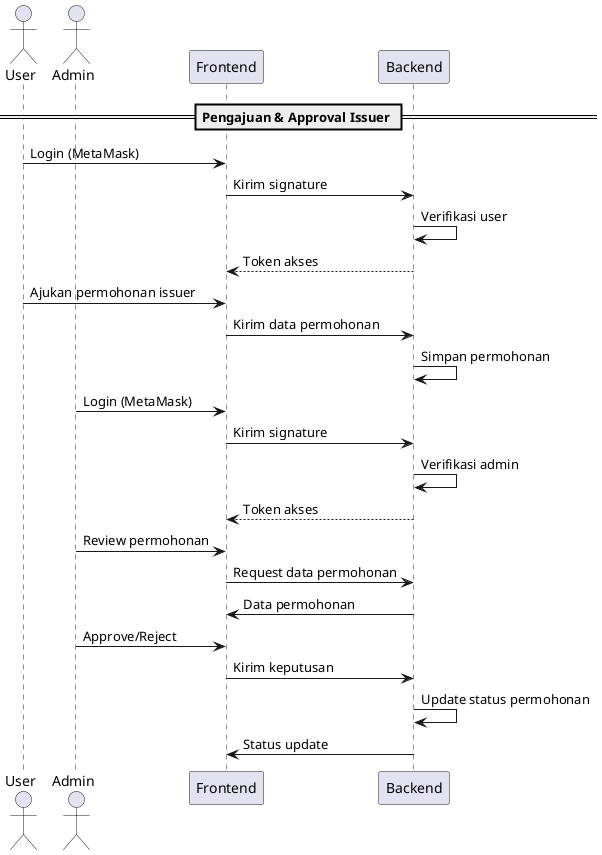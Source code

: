 @startuml
actor User
actor Admin
participant Frontend
participant Backend

== Pengajuan & Approval Issuer ==
User -> Frontend: Login (MetaMask)
Frontend -> Backend: Kirim signature
Backend -> Backend: Verifikasi user
Frontend <-- Backend: Token akses
User -> Frontend: Ajukan permohonan issuer
Frontend -> Backend: Kirim data permohonan
Backend -> Backend: Simpan permohonan
Admin -> Frontend: Login (MetaMask)
Frontend -> Backend: Kirim signature
Backend -> Backend: Verifikasi admin
Frontend <-- Backend: Token akses
Admin -> Frontend: Review permohonan
Frontend -> Backend: Request data permohonan
Backend -> Frontend: Data permohonan
Admin -> Frontend: Approve/Reject
Frontend -> Backend: Kirim keputusan
Backend -> Backend: Update status permohonan
Backend -> Frontend: Status update
@enduml 